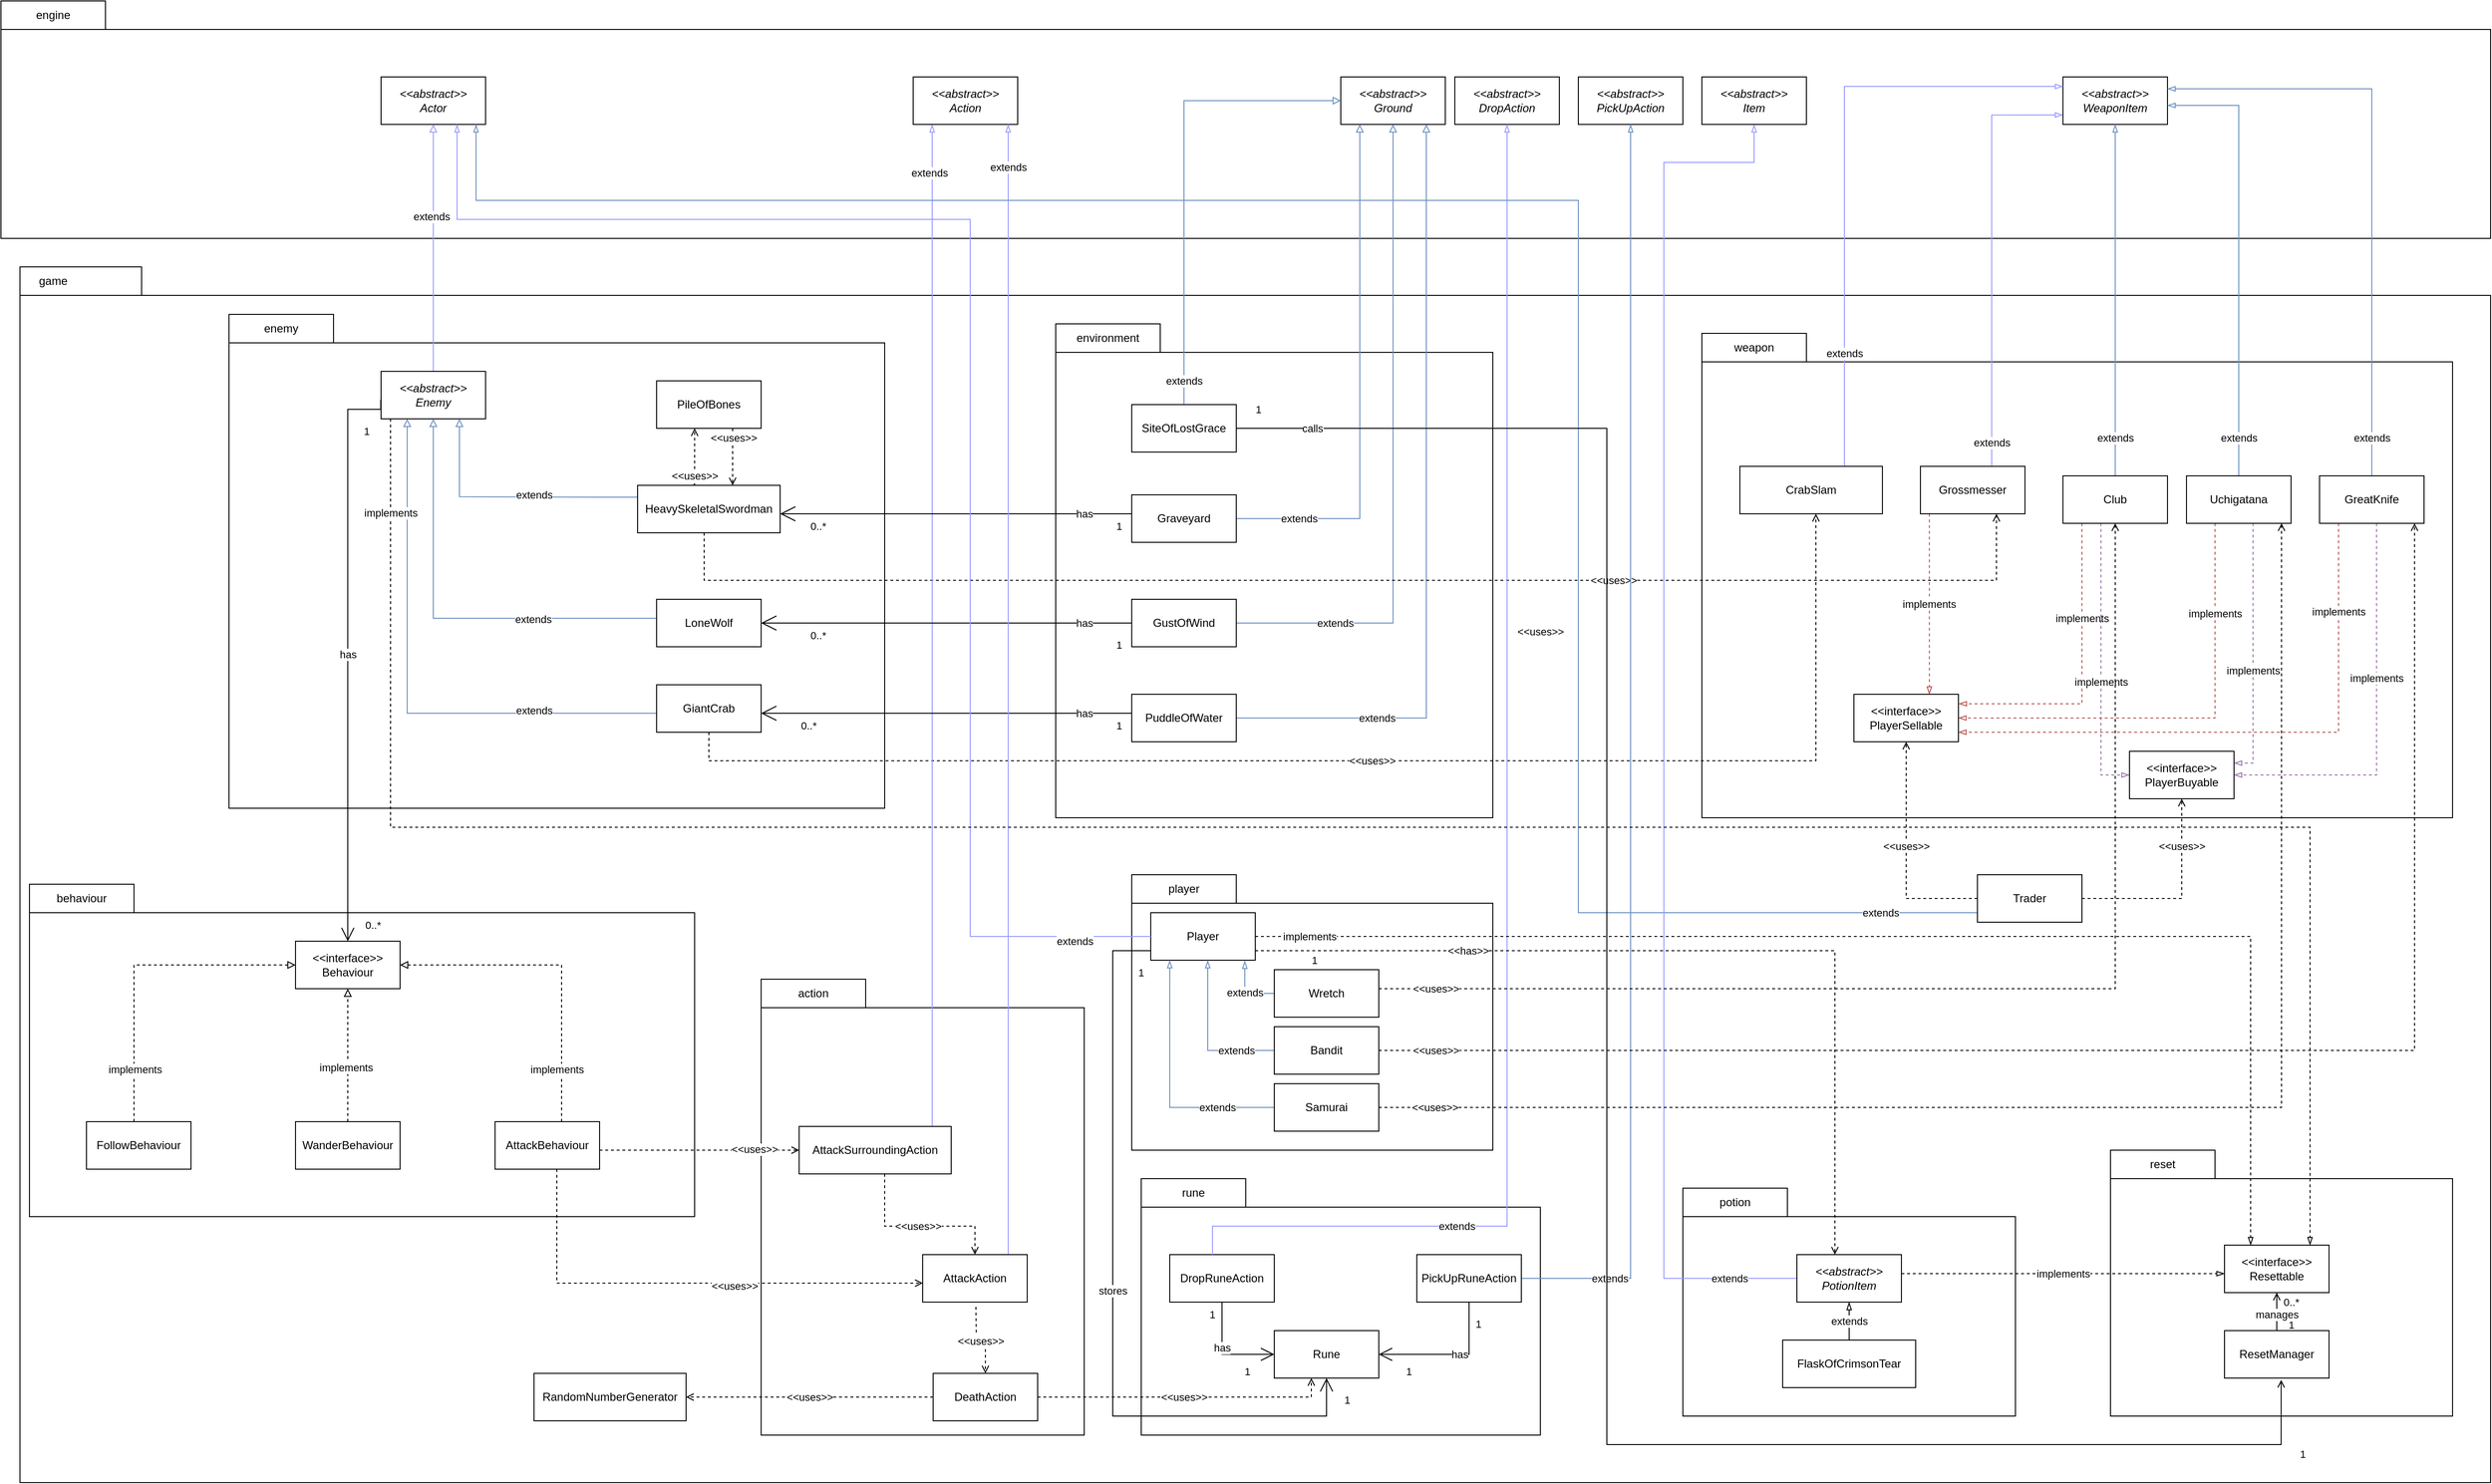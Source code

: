 <mxfile version="21.1.2" type="device">
  <diagram name="Req4 (F)" id="OylWXZwuCOb0oOiE459v">
    <mxGraphModel dx="3984" dy="836" grid="1" gridSize="10" guides="1" tooltips="1" connect="1" arrows="1" fold="1" page="1" pageScale="1" pageWidth="850" pageHeight="1100" math="0" shadow="0">
      <root>
        <mxCell id="ykoWP7H_8N8HBuy1noUv-0" />
        <mxCell id="ykoWP7H_8N8HBuy1noUv-1" value="Big Package" style="" parent="ykoWP7H_8N8HBuy1noUv-0" />
        <mxCell id="ykoWP7H_8N8HBuy1noUv-4" value="" style="shape=folder;fontStyle=1;spacingTop=10;tabWidth=110;tabHeight=30;tabPosition=left;html=1;whiteSpace=wrap;" parent="ykoWP7H_8N8HBuy1noUv-1" vertex="1">
          <mxGeometry x="-2320" y="100" width="2620" height="250" as="geometry" />
        </mxCell>
        <mxCell id="ykoWP7H_8N8HBuy1noUv-5" value="engine" style="text;html=1;strokeColor=none;fillColor=none;align=center;verticalAlign=middle;whiteSpace=wrap;rounded=0;" parent="ykoWP7H_8N8HBuy1noUv-1" vertex="1">
          <mxGeometry x="-2320" y="100" width="110" height="30" as="geometry" />
        </mxCell>
        <mxCell id="ykoWP7H_8N8HBuy1noUv-6" value="" style="shape=folder;fontStyle=1;spacingTop=10;tabWidth=110;tabHeight=30;tabPosition=left;html=1;whiteSpace=wrap;" parent="ykoWP7H_8N8HBuy1noUv-1" vertex="1">
          <mxGeometry x="-2300" y="380" width="2600" height="1280" as="geometry" />
        </mxCell>
        <mxCell id="ykoWP7H_8N8HBuy1noUv-7" value="game" style="text;html=1;strokeColor=none;fillColor=none;align=center;verticalAlign=middle;whiteSpace=wrap;rounded=0;" parent="ykoWP7H_8N8HBuy1noUv-1" vertex="1">
          <mxGeometry x="-2320" y="380" width="110" height="30" as="geometry" />
        </mxCell>
        <mxCell id="zGcxo609RlZI83Uq-2vH-0" value="" style="shape=folder;fontStyle=1;spacingTop=10;tabWidth=110;tabHeight=30;tabPosition=left;html=1;whiteSpace=wrap;" parent="ykoWP7H_8N8HBuy1noUv-1" vertex="1">
          <mxGeometry x="-1130" y="1020" width="380" height="290" as="geometry" />
        </mxCell>
        <object label="main" id="ykoWP7H_8N8HBuy1noUv-8">
          <mxCell style="" parent="ykoWP7H_8N8HBuy1noUv-0" />
        </object>
        <mxCell id="ykoWP7H_8N8HBuy1noUv-9" value="" style="shape=folder;fontStyle=1;spacingTop=10;tabWidth=110;tabHeight=30;tabPosition=left;html=1;whiteSpace=wrap;" parent="ykoWP7H_8N8HBuy1noUv-8" vertex="1">
          <mxGeometry x="-2080" y="430" width="690" height="520" as="geometry" />
        </mxCell>
        <mxCell id="ykoWP7H_8N8HBuy1noUv-10" value="" style="shape=folder;fontStyle=1;spacingTop=10;tabWidth=110;tabHeight=30;tabPosition=left;html=1;whiteSpace=wrap;" parent="ykoWP7H_8N8HBuy1noUv-8" vertex="1">
          <mxGeometry x="-1210" y="440" width="460" height="520" as="geometry" />
        </mxCell>
        <mxCell id="ykoWP7H_8N8HBuy1noUv-11" value="" style="shape=folder;fontStyle=1;spacingTop=10;tabWidth=110;tabHeight=30;tabPosition=left;html=1;whiteSpace=wrap;" parent="ykoWP7H_8N8HBuy1noUv-8" vertex="1">
          <mxGeometry x="-530" y="450" width="790" height="510" as="geometry" />
        </mxCell>
        <mxCell id="ykoWP7H_8N8HBuy1noUv-12" value="environment" style="text;html=1;strokeColor=none;fillColor=none;align=center;verticalAlign=middle;whiteSpace=wrap;rounded=0;" parent="ykoWP7H_8N8HBuy1noUv-8" vertex="1">
          <mxGeometry x="-1210" y="440" width="110" height="30" as="geometry" />
        </mxCell>
        <mxCell id="ykoWP7H_8N8HBuy1noUv-13" value="weapon" style="text;html=1;strokeColor=none;fillColor=none;align=center;verticalAlign=middle;whiteSpace=wrap;rounded=0;" parent="ykoWP7H_8N8HBuy1noUv-8" vertex="1">
          <mxGeometry x="-530" y="450" width="110" height="30" as="geometry" />
        </mxCell>
        <mxCell id="ykoWP7H_8N8HBuy1noUv-14" value="" style="shape=folder;fontStyle=1;spacingTop=10;tabWidth=110;tabHeight=30;tabPosition=left;html=1;whiteSpace=wrap;" parent="ykoWP7H_8N8HBuy1noUv-8" vertex="1">
          <mxGeometry x="-1520" y="1130" width="340" height="480" as="geometry" />
        </mxCell>
        <mxCell id="ykoWP7H_8N8HBuy1noUv-15" style="edgeStyle=orthogonalEdgeStyle;rounded=0;orthogonalLoop=1;jettySize=auto;html=1;endArrow=blockThin;endFill=0;strokeColor=#9999FF;entryX=0;entryY=0.801;entryDx=0;entryDy=0;entryPerimeter=0;" parent="ykoWP7H_8N8HBuy1noUv-8" source="ykoWP7H_8N8HBuy1noUv-18" target="ykoWP7H_8N8HBuy1noUv-53" edge="1">
          <mxGeometry relative="1" as="geometry">
            <Array as="points">
              <mxPoint x="-225" y="220" />
            </Array>
          </mxGeometry>
        </mxCell>
        <mxCell id="ykoWP7H_8N8HBuy1noUv-16" value="extends" style="edgeLabel;html=1;align=center;verticalAlign=middle;resizable=0;points=[];" parent="ykoWP7H_8N8HBuy1noUv-15" connectable="0" vertex="1">
          <mxGeometry x="-0.056" relative="1" as="geometry">
            <mxPoint y="185" as="offset" />
          </mxGeometry>
        </mxCell>
        <mxCell id="ykoWP7H_8N8HBuy1noUv-17" value="implements" style="edgeStyle=orthogonalEdgeStyle;rounded=0;orthogonalLoop=1;jettySize=auto;html=1;fillColor=#f8cecc;strokeColor=#b85450;dashed=1;endArrow=blockThin;endFill=0;entryX=0.722;entryY=0.005;entryDx=0;entryDy=0;entryPerimeter=0;" parent="ykoWP7H_8N8HBuy1noUv-8" source="ykoWP7H_8N8HBuy1noUv-18" target="ykoWP7H_8N8HBuy1noUv-135" edge="1">
          <mxGeometry relative="1" as="geometry">
            <mxPoint x="-290" y="820" as="targetPoint" />
            <Array as="points">
              <mxPoint x="-290" y="830" />
            </Array>
          </mxGeometry>
        </mxCell>
        <mxCell id="ykoWP7H_8N8HBuy1noUv-18" value="Grossmesser" style="html=1;whiteSpace=wrap;" parent="ykoWP7H_8N8HBuy1noUv-8" vertex="1">
          <mxGeometry x="-300" y="590" width="110" height="50" as="geometry" />
        </mxCell>
        <mxCell id="ykoWP7H_8N8HBuy1noUv-19" value="extends" style="edgeStyle=orthogonalEdgeStyle;rounded=0;orthogonalLoop=1;jettySize=auto;html=1;endArrow=block;endFill=0;fillColor=#dae8fc;strokeColor=#6c8ebf;" parent="ykoWP7H_8N8HBuy1noUv-8" source="ykoWP7H_8N8HBuy1noUv-20" target="ykoWP7H_8N8HBuy1noUv-51" edge="1">
          <mxGeometry x="-0.759" relative="1" as="geometry">
            <Array as="points">
              <mxPoint x="-890" y="645" />
            </Array>
            <mxPoint as="offset" />
          </mxGeometry>
        </mxCell>
        <mxCell id="ykoWP7H_8N8HBuy1noUv-20" value="Graveyard" style="html=1;whiteSpace=wrap;" parent="ykoWP7H_8N8HBuy1noUv-8" vertex="1">
          <mxGeometry x="-1130" y="620" width="110" height="50" as="geometry" />
        </mxCell>
        <mxCell id="ykoWP7H_8N8HBuy1noUv-21" value="extends" style="edgeStyle=orthogonalEdgeStyle;rounded=0;orthogonalLoop=1;jettySize=auto;html=1;entryX=0.5;entryY=1;entryDx=0;entryDy=0;endArrow=block;endFill=0;fillColor=#dae8fc;strokeColor=#6c8ebf;" parent="ykoWP7H_8N8HBuy1noUv-8" source="ykoWP7H_8N8HBuy1noUv-22" target="ykoWP7H_8N8HBuy1noUv-51" edge="1">
          <mxGeometry x="-0.699" relative="1" as="geometry">
            <mxPoint as="offset" />
          </mxGeometry>
        </mxCell>
        <mxCell id="ykoWP7H_8N8HBuy1noUv-22" value="GustOfWind" style="html=1;whiteSpace=wrap;" parent="ykoWP7H_8N8HBuy1noUv-8" vertex="1">
          <mxGeometry x="-1130" y="730" width="110" height="50" as="geometry" />
        </mxCell>
        <mxCell id="ykoWP7H_8N8HBuy1noUv-23" value="extends" style="edgeStyle=orthogonalEdgeStyle;rounded=0;orthogonalLoop=1;jettySize=auto;html=1;endArrow=block;endFill=0;fillColor=#dae8fc;strokeColor=#6c8ebf;" parent="ykoWP7H_8N8HBuy1noUv-8" source="ykoWP7H_8N8HBuy1noUv-24" edge="1">
          <mxGeometry x="-0.643" relative="1" as="geometry">
            <Array as="points">
              <mxPoint x="-820" y="855" />
              <mxPoint x="-820" y="230" />
            </Array>
            <mxPoint x="-820" y="230" as="targetPoint" />
            <mxPoint as="offset" />
          </mxGeometry>
        </mxCell>
        <mxCell id="ykoWP7H_8N8HBuy1noUv-24" value="PuddleOfWater" style="html=1;whiteSpace=wrap;" parent="ykoWP7H_8N8HBuy1noUv-8" vertex="1">
          <mxGeometry x="-1130" y="830" width="110" height="50" as="geometry" />
        </mxCell>
        <mxCell id="ykoWP7H_8N8HBuy1noUv-25" style="edgeStyle=orthogonalEdgeStyle;rounded=0;orthogonalLoop=1;jettySize=auto;html=1;endArrow=block;endFill=0;fillColor=#dae8fc;strokeColor=#6c8ebf;entryX=0.5;entryY=1;entryDx=0;entryDy=0;" parent="ykoWP7H_8N8HBuy1noUv-8" source="ykoWP7H_8N8HBuy1noUv-27" target="ykoWP7H_8N8HBuy1noUv-44" edge="1">
          <mxGeometry relative="1" as="geometry">
            <Array as="points">
              <mxPoint x="-1865" y="750" />
            </Array>
          </mxGeometry>
        </mxCell>
        <mxCell id="ykoWP7H_8N8HBuy1noUv-26" value="extends" style="edgeLabel;html=1;align=center;verticalAlign=middle;resizable=0;points=[];" parent="ykoWP7H_8N8HBuy1noUv-25" connectable="0" vertex="1">
          <mxGeometry x="-0.096" y="1" relative="1" as="geometry">
            <mxPoint x="71" as="offset" />
          </mxGeometry>
        </mxCell>
        <mxCell id="ykoWP7H_8N8HBuy1noUv-27" value="LoneWolf" style="html=1;whiteSpace=wrap;" parent="ykoWP7H_8N8HBuy1noUv-8" vertex="1">
          <mxGeometry x="-1630" y="730" width="110" height="50" as="geometry" />
        </mxCell>
        <mxCell id="ykoWP7H_8N8HBuy1noUv-28" style="edgeStyle=orthogonalEdgeStyle;rounded=0;orthogonalLoop=1;jettySize=auto;html=1;dashed=1;endArrow=open;endFill=0;" parent="ykoWP7H_8N8HBuy1noUv-8" source="ykoWP7H_8N8HBuy1noUv-34" target="ykoWP7H_8N8HBuy1noUv-18" edge="1">
          <mxGeometry relative="1" as="geometry">
            <Array as="points">
              <mxPoint x="-1580" y="710" />
              <mxPoint x="-220" y="710" />
            </Array>
            <mxPoint x="-1560" y="802.19" as="sourcePoint" />
            <mxPoint x="-90.75" y="759.999" as="targetPoint" />
          </mxGeometry>
        </mxCell>
        <mxCell id="ykoWP7H_8N8HBuy1noUv-29" value="&amp;lt;&amp;lt;uses&amp;gt;&amp;gt;" style="edgeLabel;html=1;align=center;verticalAlign=middle;resizable=0;points=[];" parent="ykoWP7H_8N8HBuy1noUv-28" connectable="0" vertex="1">
          <mxGeometry x="0.851" relative="1" as="geometry">
            <mxPoint x="-363" as="offset" />
          </mxGeometry>
        </mxCell>
        <mxCell id="ykoWP7H_8N8HBuy1noUv-30" style="edgeStyle=orthogonalEdgeStyle;rounded=0;orthogonalLoop=1;jettySize=auto;html=1;entryX=0.75;entryY=1;entryDx=0;entryDy=0;endArrow=block;endFill=0;fillColor=#dae8fc;strokeColor=#6c8ebf;exitX=0;exitY=0.25;exitDx=0;exitDy=0;" parent="ykoWP7H_8N8HBuy1noUv-8" source="ykoWP7H_8N8HBuy1noUv-34" target="ykoWP7H_8N8HBuy1noUv-44" edge="1">
          <mxGeometry relative="1" as="geometry">
            <Array as="points">
              <mxPoint x="-1690" y="622" />
              <mxPoint x="-1837" y="622" />
            </Array>
          </mxGeometry>
        </mxCell>
        <mxCell id="ykoWP7H_8N8HBuy1noUv-31" value="extends" style="edgeLabel;html=1;align=center;verticalAlign=middle;resizable=0;points=[];" parent="ykoWP7H_8N8HBuy1noUv-30" connectable="0" vertex="1">
          <mxGeometry x="0.258" y="-2" relative="1" as="geometry">
            <mxPoint x="60" as="offset" />
          </mxGeometry>
        </mxCell>
        <mxCell id="ykoWP7H_8N8HBuy1noUv-32" value="&amp;lt;&amp;lt;uses&amp;gt;&amp;gt;" style="edgeStyle=orthogonalEdgeStyle;rounded=0;orthogonalLoop=1;jettySize=auto;html=1;dashed=1;endArrow=open;endFill=0;exitX=0.391;exitY=-0.01;exitDx=0;exitDy=0;exitPerimeter=0;" parent="ykoWP7H_8N8HBuy1noUv-8" source="ykoWP7H_8N8HBuy1noUv-34" target="ykoWP7H_8N8HBuy1noUv-58" edge="1">
          <mxGeometry x="-0.644" relative="1" as="geometry">
            <Array as="points">
              <mxPoint x="-1590" y="610" />
            </Array>
            <mxPoint as="offset" />
          </mxGeometry>
        </mxCell>
        <mxCell id="ykoWP7H_8N8HBuy1noUv-33" value="&amp;lt;&amp;lt;has&amp;gt;&amp;gt;" style="edgeLabel;html=1;align=center;verticalAlign=middle;resizable=0;points=[];" parent="ykoWP7H_8N8HBuy1noUv-32" connectable="0" vertex="1">
          <mxGeometry x="-0.132" y="3" relative="1" as="geometry">
            <mxPoint y="-66" as="offset" />
          </mxGeometry>
        </mxCell>
        <mxCell id="ykoWP7H_8N8HBuy1noUv-34" value="HeavySkeletalSwordman" style="html=1;whiteSpace=wrap;" parent="ykoWP7H_8N8HBuy1noUv-8" vertex="1">
          <mxGeometry x="-1650" y="610" width="150" height="50" as="geometry" />
        </mxCell>
        <mxCell id="ykoWP7H_8N8HBuy1noUv-35" style="edgeStyle=orthogonalEdgeStyle;rounded=0;orthogonalLoop=1;jettySize=auto;html=1;entryX=0.25;entryY=1;entryDx=0;entryDy=0;endArrow=block;endFill=0;fillColor=#dae8fc;strokeColor=#6c8ebf;" parent="ykoWP7H_8N8HBuy1noUv-8" source="ykoWP7H_8N8HBuy1noUv-39" target="ykoWP7H_8N8HBuy1noUv-44" edge="1">
          <mxGeometry relative="1" as="geometry">
            <Array as="points">
              <mxPoint x="-1893" y="850" />
            </Array>
          </mxGeometry>
        </mxCell>
        <mxCell id="ykoWP7H_8N8HBuy1noUv-36" value="extends" style="edgeLabel;html=1;align=center;verticalAlign=middle;resizable=0;points=[];" parent="ykoWP7H_8N8HBuy1noUv-35" connectable="0" vertex="1">
          <mxGeometry x="-0.332" y="-3" relative="1" as="geometry">
            <mxPoint x="62" as="offset" />
          </mxGeometry>
        </mxCell>
        <mxCell id="ykoWP7H_8N8HBuy1noUv-37" value="&amp;lt;&amp;lt;uses&amp;gt;&amp;gt;" style="edgeStyle=orthogonalEdgeStyle;rounded=0;orthogonalLoop=1;jettySize=auto;html=1;dashed=1;endArrow=open;endFill=0;" parent="ykoWP7H_8N8HBuy1noUv-8" source="ykoWP7H_8N8HBuy1noUv-39" target="ykoWP7H_8N8HBuy1noUv-61" edge="1">
          <mxGeometry relative="1" as="geometry">
            <Array as="points">
              <mxPoint x="-1575" y="900" />
              <mxPoint x="-410" y="900" />
            </Array>
          </mxGeometry>
        </mxCell>
        <mxCell id="ykoWP7H_8N8HBuy1noUv-38" value="&amp;lt;&amp;lt;uses&amp;gt;&amp;gt;" style="edgeLabel;html=1;align=center;verticalAlign=middle;resizable=0;points=[];" parent="ykoWP7H_8N8HBuy1noUv-37" connectable="0" vertex="1">
          <mxGeometry x="0.836" y="4" relative="1" as="geometry">
            <mxPoint x="-286" y="4" as="offset" />
          </mxGeometry>
        </mxCell>
        <mxCell id="ykoWP7H_8N8HBuy1noUv-39" value="GiantCrab" style="html=1;whiteSpace=wrap;" parent="ykoWP7H_8N8HBuy1noUv-8" vertex="1">
          <mxGeometry x="-1630" y="820" width="110" height="50" as="geometry" />
        </mxCell>
        <mxCell id="ykoWP7H_8N8HBuy1noUv-40" style="edgeStyle=orthogonalEdgeStyle;rounded=0;orthogonalLoop=1;jettySize=auto;html=1;entryX=0.5;entryY=1;entryDx=0;entryDy=0;endArrow=block;endFill=0;strokeColor=#9999FF;" parent="ykoWP7H_8N8HBuy1noUv-8" source="ykoWP7H_8N8HBuy1noUv-44" target="ykoWP7H_8N8HBuy1noUv-52" edge="1">
          <mxGeometry relative="1" as="geometry" />
        </mxCell>
        <mxCell id="ykoWP7H_8N8HBuy1noUv-41" value="extends" style="edgeLabel;html=1;align=center;verticalAlign=middle;resizable=0;points=[];" parent="ykoWP7H_8N8HBuy1noUv-40" connectable="0" vertex="1">
          <mxGeometry x="0.258" y="2" relative="1" as="geometry">
            <mxPoint as="offset" />
          </mxGeometry>
        </mxCell>
        <mxCell id="ykoWP7H_8N8HBuy1noUv-44" value="&lt;i&gt;&amp;lt;&amp;lt;abstract&amp;gt;&amp;gt;&lt;br&gt;Enemy&lt;/i&gt;" style="html=1;whiteSpace=wrap;" parent="ykoWP7H_8N8HBuy1noUv-8" vertex="1">
          <mxGeometry x="-1920" y="490" width="110" height="50" as="geometry" />
        </mxCell>
        <mxCell id="ykoWP7H_8N8HBuy1noUv-45" style="edgeStyle=orthogonalEdgeStyle;rounded=0;orthogonalLoop=1;jettySize=auto;html=1;strokeColor=none;dashed=1;" parent="ykoWP7H_8N8HBuy1noUv-8" source="ykoWP7H_8N8HBuy1noUv-78" target="ykoWP7H_8N8HBuy1noUv-72" edge="1">
          <mxGeometry relative="1" as="geometry" />
        </mxCell>
        <mxCell id="ykoWP7H_8N8HBuy1noUv-46" style="edgeStyle=orthogonalEdgeStyle;rounded=0;orthogonalLoop=1;jettySize=auto;html=1;strokeColor=#9999FF;endArrow=blockThin;endFill=0;" parent="ykoWP7H_8N8HBuy1noUv-8" source="ykoWP7H_8N8HBuy1noUv-49" target="ykoWP7H_8N8HBuy1noUv-50" edge="1">
          <mxGeometry relative="1" as="geometry">
            <Array as="points">
              <mxPoint x="-1340" y="850" />
              <mxPoint x="-1340" y="850" />
            </Array>
          </mxGeometry>
        </mxCell>
        <mxCell id="ykoWP7H_8N8HBuy1noUv-47" value="extends" style="edgeLabel;html=1;align=center;verticalAlign=middle;resizable=0;points=[];" parent="ykoWP7H_8N8HBuy1noUv-46" connectable="0" vertex="1">
          <mxGeometry x="0.903" y="3" relative="1" as="geometry">
            <mxPoint as="offset" />
          </mxGeometry>
        </mxCell>
        <mxCell id="ykoWP7H_8N8HBuy1noUv-48" value="&amp;lt;&amp;lt;uses&amp;gt;&amp;gt;" style="edgeStyle=orthogonalEdgeStyle;rounded=0;orthogonalLoop=1;jettySize=auto;html=1;entryX=0.5;entryY=0;entryDx=0;entryDy=0;dashed=1;endArrow=open;endFill=0;" parent="ykoWP7H_8N8HBuy1noUv-8" source="ykoWP7H_8N8HBuy1noUv-49" target="ykoWP7H_8N8HBuy1noUv-89" edge="1">
          <mxGeometry relative="1" as="geometry">
            <Array as="points">
              <mxPoint x="-1390" y="1390" />
              <mxPoint x="-1295" y="1390" />
            </Array>
          </mxGeometry>
        </mxCell>
        <mxCell id="ykoWP7H_8N8HBuy1noUv-49" value="AttackSurroundingAction" style="html=1;whiteSpace=wrap;" parent="ykoWP7H_8N8HBuy1noUv-8" vertex="1">
          <mxGeometry x="-1480" y="1285" width="160" height="50" as="geometry" />
        </mxCell>
        <mxCell id="ykoWP7H_8N8HBuy1noUv-50" value="&lt;i&gt;&amp;lt;&amp;lt;abstract&amp;gt;&amp;gt;&lt;br&gt;Action&lt;/i&gt;" style="html=1;whiteSpace=wrap;" parent="ykoWP7H_8N8HBuy1noUv-8" vertex="1">
          <mxGeometry x="-1360" y="180" width="110" height="50" as="geometry" />
        </mxCell>
        <mxCell id="ykoWP7H_8N8HBuy1noUv-51" value="&lt;i&gt;&amp;lt;&amp;lt;abstract&amp;gt;&amp;gt;&lt;br&gt;Ground&lt;/i&gt;" style="html=1;whiteSpace=wrap;" parent="ykoWP7H_8N8HBuy1noUv-8" vertex="1">
          <mxGeometry x="-910" y="180" width="110" height="50" as="geometry" />
        </mxCell>
        <mxCell id="ykoWP7H_8N8HBuy1noUv-52" value="&lt;i&gt;&amp;lt;&amp;lt;abstract&amp;gt;&amp;gt;&lt;br&gt;Actor&lt;/i&gt;" style="html=1;whiteSpace=wrap;" parent="ykoWP7H_8N8HBuy1noUv-8" vertex="1">
          <mxGeometry x="-1920" y="180" width="110" height="50" as="geometry" />
        </mxCell>
        <mxCell id="ykoWP7H_8N8HBuy1noUv-53" value="&lt;i&gt;&amp;lt;&amp;lt;abstract&amp;gt;&amp;gt;&lt;br&gt;WeaponItem&lt;/i&gt;" style="html=1;whiteSpace=wrap;" parent="ykoWP7H_8N8HBuy1noUv-8" vertex="1">
          <mxGeometry x="-150" y="180" width="110" height="50" as="geometry" />
        </mxCell>
        <mxCell id="ykoWP7H_8N8HBuy1noUv-54" value="action" style="text;html=1;strokeColor=none;fillColor=none;align=center;verticalAlign=middle;whiteSpace=wrap;rounded=0;" parent="ykoWP7H_8N8HBuy1noUv-8" vertex="1">
          <mxGeometry x="-1520" y="1130" width="110" height="30" as="geometry" />
        </mxCell>
        <mxCell id="ykoWP7H_8N8HBuy1noUv-55" value="enemy" style="text;html=1;strokeColor=none;fillColor=none;align=center;verticalAlign=middle;whiteSpace=wrap;rounded=0;" parent="ykoWP7H_8N8HBuy1noUv-8" vertex="1">
          <mxGeometry x="-2080" y="430" width="110" height="30" as="geometry" />
        </mxCell>
        <mxCell id="ykoWP7H_8N8HBuy1noUv-56" style="edgeStyle=orthogonalEdgeStyle;rounded=0;orthogonalLoop=1;jettySize=auto;html=1;dashed=1;endArrow=open;endFill=0;" parent="ykoWP7H_8N8HBuy1noUv-8" source="ykoWP7H_8N8HBuy1noUv-58" edge="1">
          <mxGeometry relative="1" as="geometry">
            <Array as="points">
              <mxPoint x="-1550" y="610" />
              <mxPoint x="-1550" y="610" />
            </Array>
            <mxPoint x="-1550" y="610" as="targetPoint" />
          </mxGeometry>
        </mxCell>
        <mxCell id="ykoWP7H_8N8HBuy1noUv-57" value="&amp;lt;&amp;lt;uses&amp;gt;&amp;gt;" style="edgeLabel;html=1;align=center;verticalAlign=middle;resizable=0;points=[];" parent="ykoWP7H_8N8HBuy1noUv-56" connectable="0" vertex="1">
          <mxGeometry x="-0.278" y="1" relative="1" as="geometry">
            <mxPoint y="-12" as="offset" />
          </mxGeometry>
        </mxCell>
        <mxCell id="ykoWP7H_8N8HBuy1noUv-58" value="PileOfBones" style="html=1;whiteSpace=wrap;" parent="ykoWP7H_8N8HBuy1noUv-8" vertex="1">
          <mxGeometry x="-1630" y="500" width="110" height="50" as="geometry" />
        </mxCell>
        <mxCell id="ykoWP7H_8N8HBuy1noUv-59" style="edgeStyle=orthogonalEdgeStyle;rounded=0;orthogonalLoop=1;jettySize=auto;html=1;strokeColor=#9999FF;endArrow=blockThin;endFill=0;" parent="ykoWP7H_8N8HBuy1noUv-8" source="ykoWP7H_8N8HBuy1noUv-61" target="ykoWP7H_8N8HBuy1noUv-53" edge="1">
          <mxGeometry relative="1" as="geometry">
            <Array as="points">
              <mxPoint x="-380" y="190" />
            </Array>
            <mxPoint x="-533" y="220" as="targetPoint" />
          </mxGeometry>
        </mxCell>
        <mxCell id="ykoWP7H_8N8HBuy1noUv-60" value="extends" style="edgeLabel;html=1;align=center;verticalAlign=middle;resizable=0;points=[];" parent="ykoWP7H_8N8HBuy1noUv-59" connectable="0" vertex="1">
          <mxGeometry x="0.135" y="2" relative="1" as="geometry">
            <mxPoint x="2" y="238" as="offset" />
          </mxGeometry>
        </mxCell>
        <mxCell id="ykoWP7H_8N8HBuy1noUv-61" value="CrabSlam" style="html=1;whiteSpace=wrap;" parent="ykoWP7H_8N8HBuy1noUv-8" vertex="1">
          <mxGeometry x="-490" y="590" width="150" height="50" as="geometry" />
        </mxCell>
        <mxCell id="ykoWP7H_8N8HBuy1noUv-62" value="has" style="endArrow=none;html=1;endSize=12;startArrow=open;startSize=14;startFill=0;edgeStyle=orthogonalEdgeStyle;rounded=0;endFill=0;" parent="ykoWP7H_8N8HBuy1noUv-8" source="ykoWP7H_8N8HBuy1noUv-27" target="ykoWP7H_8N8HBuy1noUv-22" edge="1">
          <mxGeometry x="0.744" relative="1" as="geometry">
            <mxPoint x="-1220" y="800" as="sourcePoint" />
            <mxPoint x="-1060" y="800" as="targetPoint" />
            <Array as="points">
              <mxPoint x="-1300" y="755" />
              <mxPoint x="-1300" y="755" />
            </Array>
            <mxPoint as="offset" />
          </mxGeometry>
        </mxCell>
        <mxCell id="ykoWP7H_8N8HBuy1noUv-63" value="0..*" style="edgeLabel;resizable=0;html=1;align=left;verticalAlign=top;" parent="ykoWP7H_8N8HBuy1noUv-62" connectable="0" vertex="1">
          <mxGeometry x="-1" relative="1" as="geometry">
            <mxPoint x="50" as="offset" />
          </mxGeometry>
        </mxCell>
        <mxCell id="ykoWP7H_8N8HBuy1noUv-64" value="1" style="edgeLabel;resizable=0;html=1;align=right;verticalAlign=top;" parent="ykoWP7H_8N8HBuy1noUv-62" connectable="0" vertex="1">
          <mxGeometry x="1" relative="1" as="geometry">
            <mxPoint x="-10" y="10" as="offset" />
          </mxGeometry>
        </mxCell>
        <mxCell id="ykoWP7H_8N8HBuy1noUv-65" value="has" style="endArrow=none;html=1;endSize=12;startArrow=open;startSize=14;startFill=0;edgeStyle=orthogonalEdgeStyle;rounded=0;endFill=0;" parent="ykoWP7H_8N8HBuy1noUv-8" source="ykoWP7H_8N8HBuy1noUv-34" target="ykoWP7H_8N8HBuy1noUv-20" edge="1">
          <mxGeometry x="0.73" relative="1" as="geometry">
            <mxPoint x="-1450" y="750" as="sourcePoint" />
            <mxPoint x="-1160" y="725" as="targetPoint" />
            <Array as="points">
              <mxPoint x="-1320" y="640" />
              <mxPoint x="-1320" y="640" />
            </Array>
            <mxPoint as="offset" />
          </mxGeometry>
        </mxCell>
        <mxCell id="ykoWP7H_8N8HBuy1noUv-66" value="0..*" style="edgeLabel;resizable=0;html=1;align=left;verticalAlign=top;" parent="ykoWP7H_8N8HBuy1noUv-65" connectable="0" vertex="1">
          <mxGeometry x="-1" relative="1" as="geometry">
            <mxPoint x="30" as="offset" />
          </mxGeometry>
        </mxCell>
        <mxCell id="ykoWP7H_8N8HBuy1noUv-67" value="1" style="edgeLabel;resizable=0;html=1;align=right;verticalAlign=top;" parent="ykoWP7H_8N8HBuy1noUv-65" connectable="0" vertex="1">
          <mxGeometry x="1" relative="1" as="geometry">
            <mxPoint x="-10" as="offset" />
          </mxGeometry>
        </mxCell>
        <mxCell id="ykoWP7H_8N8HBuy1noUv-68" value="has" style="endArrow=none;html=1;endSize=12;startArrow=open;startSize=14;startFill=0;edgeStyle=orthogonalEdgeStyle;rounded=0;endFill=0;" parent="ykoWP7H_8N8HBuy1noUv-8" source="ykoWP7H_8N8HBuy1noUv-39" target="ykoWP7H_8N8HBuy1noUv-24" edge="1">
          <mxGeometry x="0.744" relative="1" as="geometry">
            <mxPoint x="-1500" y="1035" as="sourcePoint" />
            <mxPoint x="-1130" y="1020" as="targetPoint" />
            <Array as="points">
              <mxPoint x="-1220" y="850" />
              <mxPoint x="-1220" y="850" />
            </Array>
            <mxPoint as="offset" />
          </mxGeometry>
        </mxCell>
        <mxCell id="ykoWP7H_8N8HBuy1noUv-69" value="0..*" style="edgeLabel;resizable=0;html=1;align=left;verticalAlign=top;" parent="ykoWP7H_8N8HBuy1noUv-68" connectable="0" vertex="1">
          <mxGeometry x="-1" relative="1" as="geometry">
            <mxPoint x="40" as="offset" />
          </mxGeometry>
        </mxCell>
        <mxCell id="ykoWP7H_8N8HBuy1noUv-70" value="1" style="edgeLabel;resizable=0;html=1;align=right;verticalAlign=top;" parent="ykoWP7H_8N8HBuy1noUv-68" connectable="0" vertex="1">
          <mxGeometry x="1" relative="1" as="geometry">
            <mxPoint x="-10" as="offset" />
          </mxGeometry>
        </mxCell>
        <mxCell id="ykoWP7H_8N8HBuy1noUv-71" value="" style="shape=folder;fontStyle=1;spacingTop=10;tabWidth=110;tabHeight=30;tabPosition=left;html=1;whiteSpace=wrap;" parent="ykoWP7H_8N8HBuy1noUv-8" vertex="1">
          <mxGeometry x="-2290" y="1030" width="700" height="350" as="geometry" />
        </mxCell>
        <mxCell id="ykoWP7H_8N8HBuy1noUv-72" value="&amp;lt;&amp;lt;interface&amp;gt;&amp;gt;&lt;br&gt;Behaviour" style="html=1;whiteSpace=wrap;" parent="ykoWP7H_8N8HBuy1noUv-8" vertex="1">
          <mxGeometry x="-2010" y="1090" width="110" height="50" as="geometry" />
        </mxCell>
        <mxCell id="ykoWP7H_8N8HBuy1noUv-73" style="edgeStyle=orthogonalEdgeStyle;rounded=0;orthogonalLoop=1;jettySize=auto;html=1;dashed=1;endArrow=block;endFill=0;" parent="ykoWP7H_8N8HBuy1noUv-8" source="ykoWP7H_8N8HBuy1noUv-75" target="ykoWP7H_8N8HBuy1noUv-72" edge="1">
          <mxGeometry relative="1" as="geometry" />
        </mxCell>
        <mxCell id="ykoWP7H_8N8HBuy1noUv-74" value="implements" style="edgeLabel;html=1;align=center;verticalAlign=middle;resizable=0;points=[];" parent="ykoWP7H_8N8HBuy1noUv-73" connectable="0" vertex="1">
          <mxGeometry x="-0.186" y="2" relative="1" as="geometry">
            <mxPoint as="offset" />
          </mxGeometry>
        </mxCell>
        <mxCell id="ykoWP7H_8N8HBuy1noUv-75" value="WanderBehaviour" style="html=1;whiteSpace=wrap;" parent="ykoWP7H_8N8HBuy1noUv-8" vertex="1">
          <mxGeometry x="-2010" y="1280" width="110" height="50" as="geometry" />
        </mxCell>
        <mxCell id="ykoWP7H_8N8HBuy1noUv-76" style="edgeStyle=orthogonalEdgeStyle;rounded=0;orthogonalLoop=1;jettySize=auto;html=1;entryX=0;entryY=0.5;entryDx=0;entryDy=0;dashed=1;endArrow=block;endFill=0;" parent="ykoWP7H_8N8HBuy1noUv-8" source="ykoWP7H_8N8HBuy1noUv-78" target="ykoWP7H_8N8HBuy1noUv-72" edge="1">
          <mxGeometry relative="1" as="geometry">
            <Array as="points">
              <mxPoint x="-2180" y="1115" />
            </Array>
          </mxGeometry>
        </mxCell>
        <mxCell id="ykoWP7H_8N8HBuy1noUv-77" value="implements" style="edgeLabel;html=1;align=center;verticalAlign=middle;resizable=0;points=[];" parent="ykoWP7H_8N8HBuy1noUv-76" connectable="0" vertex="1">
          <mxGeometry x="-0.654" y="-1" relative="1" as="geometry">
            <mxPoint y="3" as="offset" />
          </mxGeometry>
        </mxCell>
        <mxCell id="ykoWP7H_8N8HBuy1noUv-78" value="FollowBehaviour" style="html=1;whiteSpace=wrap;" parent="ykoWP7H_8N8HBuy1noUv-8" vertex="1">
          <mxGeometry x="-2230" y="1280" width="110" height="50" as="geometry" />
        </mxCell>
        <mxCell id="ykoWP7H_8N8HBuy1noUv-79" style="edgeStyle=orthogonalEdgeStyle;rounded=0;orthogonalLoop=1;jettySize=auto;html=1;entryX=1;entryY=0.5;entryDx=0;entryDy=0;dashed=1;endArrow=block;endFill=0;" parent="ykoWP7H_8N8HBuy1noUv-8" source="ykoWP7H_8N8HBuy1noUv-85" target="ykoWP7H_8N8HBuy1noUv-72" edge="1">
          <mxGeometry relative="1" as="geometry">
            <Array as="points">
              <mxPoint x="-1730" y="1115" />
            </Array>
          </mxGeometry>
        </mxCell>
        <mxCell id="ykoWP7H_8N8HBuy1noUv-80" value="implements" style="edgeLabel;html=1;align=center;verticalAlign=middle;resizable=0;points=[];" parent="ykoWP7H_8N8HBuy1noUv-79" connectable="0" vertex="1">
          <mxGeometry x="-0.713" y="2" relative="1" as="geometry">
            <mxPoint x="-3" y="-7" as="offset" />
          </mxGeometry>
        </mxCell>
        <mxCell id="ykoWP7H_8N8HBuy1noUv-81" style="edgeStyle=orthogonalEdgeStyle;rounded=0;orthogonalLoop=1;jettySize=auto;html=1;dashed=1;endArrow=open;endFill=0;" parent="ykoWP7H_8N8HBuy1noUv-8" source="ykoWP7H_8N8HBuy1noUv-85" target="ykoWP7H_8N8HBuy1noUv-89" edge="1">
          <mxGeometry relative="1" as="geometry">
            <Array as="points">
              <mxPoint x="-1735" y="1450" />
            </Array>
          </mxGeometry>
        </mxCell>
        <mxCell id="ykoWP7H_8N8HBuy1noUv-82" value="&amp;lt;&amp;lt;uses&amp;gt;&amp;gt;" style="edgeLabel;html=1;align=center;verticalAlign=middle;resizable=0;points=[];" parent="ykoWP7H_8N8HBuy1noUv-81" connectable="0" vertex="1">
          <mxGeometry x="0.213" y="-3" relative="1" as="geometry">
            <mxPoint as="offset" />
          </mxGeometry>
        </mxCell>
        <mxCell id="ykoWP7H_8N8HBuy1noUv-83" style="edgeStyle=orthogonalEdgeStyle;rounded=0;orthogonalLoop=1;jettySize=auto;html=1;dashed=1;endArrow=open;endFill=0;entryX=0;entryY=0.5;entryDx=0;entryDy=0;" parent="ykoWP7H_8N8HBuy1noUv-8" source="ykoWP7H_8N8HBuy1noUv-85" target="ykoWP7H_8N8HBuy1noUv-49" edge="1">
          <mxGeometry relative="1" as="geometry">
            <mxPoint x="-1470" y="1210" as="targetPoint" />
            <Array as="points">
              <mxPoint x="-1480" y="1310" />
            </Array>
          </mxGeometry>
        </mxCell>
        <mxCell id="ykoWP7H_8N8HBuy1noUv-84" value="&amp;lt;&amp;lt;uses&amp;gt;&amp;gt;" style="edgeLabel;html=1;align=center;verticalAlign=middle;resizable=0;points=[];" parent="ykoWP7H_8N8HBuy1noUv-83" connectable="0" vertex="1">
          <mxGeometry x="0.549" y="1" relative="1" as="geometry">
            <mxPoint as="offset" />
          </mxGeometry>
        </mxCell>
        <mxCell id="ykoWP7H_8N8HBuy1noUv-85" value="AttackBehaviour" style="html=1;whiteSpace=wrap;" parent="ykoWP7H_8N8HBuy1noUv-8" vertex="1">
          <mxGeometry x="-1800" y="1280" width="110" height="50" as="geometry" />
        </mxCell>
        <mxCell id="ykoWP7H_8N8HBuy1noUv-86" value="behaviour" style="text;html=1;strokeColor=none;fillColor=none;align=center;verticalAlign=middle;whiteSpace=wrap;rounded=0;" parent="ykoWP7H_8N8HBuy1noUv-8" vertex="1">
          <mxGeometry x="-2290" y="1030" width="110" height="30" as="geometry" />
        </mxCell>
        <mxCell id="ykoWP7H_8N8HBuy1noUv-87" style="edgeStyle=orthogonalEdgeStyle;rounded=0;orthogonalLoop=1;jettySize=auto;html=1;endArrow=blockThin;endFill=0;strokeColor=#9999FF;" parent="ykoWP7H_8N8HBuy1noUv-8" source="ykoWP7H_8N8HBuy1noUv-89" target="ykoWP7H_8N8HBuy1noUv-50" edge="1">
          <mxGeometry relative="1" as="geometry">
            <mxPoint x="-2180" y="300" as="targetPoint" />
            <Array as="points">
              <mxPoint x="-1260" y="760" />
              <mxPoint x="-1260" y="760" />
            </Array>
          </mxGeometry>
        </mxCell>
        <mxCell id="ykoWP7H_8N8HBuy1noUv-88" value="extends" style="edgeLabel;html=1;align=center;verticalAlign=middle;resizable=0;points=[];" parent="ykoWP7H_8N8HBuy1noUv-87" connectable="0" vertex="1">
          <mxGeometry x="0.924" relative="1" as="geometry">
            <mxPoint as="offset" />
          </mxGeometry>
        </mxCell>
        <mxCell id="ykoWP7H_8N8HBuy1noUv-89" value="AttackAction" style="html=1;whiteSpace=wrap;" parent="ykoWP7H_8N8HBuy1noUv-8" vertex="1">
          <mxGeometry x="-1350" y="1420" width="110" height="50" as="geometry" />
        </mxCell>
        <mxCell id="ykoWP7H_8N8HBuy1noUv-90" value="has" style="endArrow=open;html=1;endSize=12;startArrow=none;startSize=14;startFill=0;edgeStyle=orthogonalEdgeStyle;rounded=0;exitX=-0.003;exitY=0.6;exitDx=0;exitDy=0;exitPerimeter=0;" parent="ykoWP7H_8N8HBuy1noUv-8" source="ykoWP7H_8N8HBuy1noUv-44" target="ykoWP7H_8N8HBuy1noUv-72" edge="1">
          <mxGeometry relative="1" as="geometry">
            <mxPoint x="-1915" y="515" as="sourcePoint" />
            <mxPoint x="-2050" y="1290" as="targetPoint" />
            <Array as="points">
              <mxPoint x="-1920" y="530" />
              <mxPoint x="-1955" y="530" />
            </Array>
          </mxGeometry>
        </mxCell>
        <mxCell id="ykoWP7H_8N8HBuy1noUv-91" value="1" style="edgeLabel;resizable=0;html=1;align=left;verticalAlign=top;" parent="ykoWP7H_8N8HBuy1noUv-90" connectable="0" vertex="1">
          <mxGeometry x="-1" relative="1" as="geometry">
            <mxPoint x="-20" y="20" as="offset" />
          </mxGeometry>
        </mxCell>
        <mxCell id="ykoWP7H_8N8HBuy1noUv-92" value="0..*" style="edgeLabel;resizable=0;html=1;align=right;verticalAlign=top;" parent="ykoWP7H_8N8HBuy1noUv-90" connectable="0" vertex="1">
          <mxGeometry x="1" relative="1" as="geometry">
            <mxPoint x="35" y="-30" as="offset" />
          </mxGeometry>
        </mxCell>
        <mxCell id="ykoWP7H_8N8HBuy1noUv-93" style="edgeStyle=orthogonalEdgeStyle;rounded=0;orthogonalLoop=1;jettySize=auto;html=1;exitX=0.5;exitY=1;exitDx=0;exitDy=0;" parent="ykoWP7H_8N8HBuy1noUv-8" source="ykoWP7H_8N8HBuy1noUv-50" target="ykoWP7H_8N8HBuy1noUv-50" edge="1">
          <mxGeometry relative="1" as="geometry" />
        </mxCell>
        <mxCell id="ykoWP7H_8N8HBuy1noUv-94" value="&lt;i&gt;&amp;lt;&amp;lt;abstract&amp;gt;&amp;gt;&lt;br&gt;PickUpAction&lt;/i&gt;" style="html=1;whiteSpace=wrap;" parent="ykoWP7H_8N8HBuy1noUv-8" vertex="1">
          <mxGeometry x="-660" y="180" width="110" height="50" as="geometry" />
        </mxCell>
        <mxCell id="ykoWP7H_8N8HBuy1noUv-95" value="&lt;i&gt;&amp;lt;&amp;lt;abstract&amp;gt;&amp;gt;&lt;br&gt;DropAction&lt;/i&gt;" style="html=1;whiteSpace=wrap;" parent="ykoWP7H_8N8HBuy1noUv-8" vertex="1">
          <mxGeometry x="-790" y="180" width="110" height="50" as="geometry" />
        </mxCell>
        <mxCell id="ykoWP7H_8N8HBuy1noUv-96" value="" style="shape=folder;fontStyle=1;spacingTop=10;tabWidth=110;tabHeight=30;tabPosition=left;html=1;whiteSpace=wrap;" parent="ykoWP7H_8N8HBuy1noUv-8" vertex="1">
          <mxGeometry x="-1120" y="1340" width="420" height="270" as="geometry" />
        </mxCell>
        <mxCell id="ykoWP7H_8N8HBuy1noUv-97" value="rune" style="text;html=1;strokeColor=none;fillColor=none;align=center;verticalAlign=middle;whiteSpace=wrap;rounded=0;" parent="ykoWP7H_8N8HBuy1noUv-8" vertex="1">
          <mxGeometry x="-1120" y="1340" width="110" height="30" as="geometry" />
        </mxCell>
        <mxCell id="ykoWP7H_8N8HBuy1noUv-98" value="Player" style="html=1;whiteSpace=wrap;" parent="ykoWP7H_8N8HBuy1noUv-8" vertex="1">
          <mxGeometry x="-1110" y="1060" width="110" height="50" as="geometry" />
        </mxCell>
        <mxCell id="ykoWP7H_8N8HBuy1noUv-99" value="Rune" style="html=1;whiteSpace=wrap;" parent="ykoWP7H_8N8HBuy1noUv-8" vertex="1">
          <mxGeometry x="-980" y="1500" width="110" height="50" as="geometry" />
        </mxCell>
        <mxCell id="ykoWP7H_8N8HBuy1noUv-100" value="DropRuneAction" style="html=1;whiteSpace=wrap;" parent="ykoWP7H_8N8HBuy1noUv-8" vertex="1">
          <mxGeometry x="-1090" y="1420" width="110" height="50" as="geometry" />
        </mxCell>
        <mxCell id="ykoWP7H_8N8HBuy1noUv-101" value="extends" style="edgeStyle=orthogonalEdgeStyle;rounded=0;orthogonalLoop=1;jettySize=auto;html=1;fillColor=#dae8fc;strokeColor=#6c8ebf;endArrow=blockThin;endFill=0;" parent="ykoWP7H_8N8HBuy1noUv-8" source="ykoWP7H_8N8HBuy1noUv-102" target="ykoWP7H_8N8HBuy1noUv-94" edge="1">
          <mxGeometry x="-0.861" relative="1" as="geometry">
            <mxPoint as="offset" />
          </mxGeometry>
        </mxCell>
        <mxCell id="ykoWP7H_8N8HBuy1noUv-102" value="PickUpRuneAction" style="html=1;whiteSpace=wrap;" parent="ykoWP7H_8N8HBuy1noUv-8" vertex="1">
          <mxGeometry x="-830" y="1420" width="110" height="50" as="geometry" />
        </mxCell>
        <mxCell id="ykoWP7H_8N8HBuy1noUv-103" value="stores" style="endArrow=open;html=1;endSize=12;startArrow=none;startSize=14;startFill=0;edgeStyle=orthogonalEdgeStyle;rounded=0;entryX=0.5;entryY=1;entryDx=0;entryDy=0;" parent="ykoWP7H_8N8HBuy1noUv-8" source="ykoWP7H_8N8HBuy1noUv-98" target="ykoWP7H_8N8HBuy1noUv-99" edge="1">
          <mxGeometry relative="1" as="geometry">
            <mxPoint x="-910.5" y="1070" as="sourcePoint" />
            <mxPoint x="-910" y="1320" as="targetPoint" />
            <Array as="points">
              <mxPoint x="-1150" y="1100" />
              <mxPoint x="-1150" y="1590" />
              <mxPoint x="-925" y="1590" />
            </Array>
          </mxGeometry>
        </mxCell>
        <mxCell id="ykoWP7H_8N8HBuy1noUv-104" value="1" style="edgeLabel;resizable=0;html=1;align=left;verticalAlign=top;" parent="ykoWP7H_8N8HBuy1noUv-103" connectable="0" vertex="1">
          <mxGeometry x="-1" relative="1" as="geometry">
            <mxPoint x="-15" y="10" as="offset" />
          </mxGeometry>
        </mxCell>
        <mxCell id="ykoWP7H_8N8HBuy1noUv-105" value="1" style="edgeLabel;resizable=0;html=1;align=right;verticalAlign=top;" parent="ykoWP7H_8N8HBuy1noUv-103" connectable="0" vertex="1">
          <mxGeometry x="1" relative="1" as="geometry">
            <mxPoint x="25" y="10" as="offset" />
          </mxGeometry>
        </mxCell>
        <mxCell id="ykoWP7H_8N8HBuy1noUv-106" value="has" style="endArrow=open;html=1;endSize=12;startArrow=none;startSize=14;startFill=0;edgeStyle=orthogonalEdgeStyle;rounded=0;exitX=0.5;exitY=1;exitDx=0;exitDy=0;entryX=0;entryY=0.5;entryDx=0;entryDy=0;" parent="ykoWP7H_8N8HBuy1noUv-8" source="ykoWP7H_8N8HBuy1noUv-100" target="ykoWP7H_8N8HBuy1noUv-99" edge="1">
          <mxGeometry x="-0.135" relative="1" as="geometry">
            <mxPoint x="-1045.5" y="1290" as="sourcePoint" />
            <mxPoint x="-1045.5" y="1680" as="targetPoint" />
            <mxPoint as="offset" />
          </mxGeometry>
        </mxCell>
        <mxCell id="ykoWP7H_8N8HBuy1noUv-107" value="1" style="edgeLabel;resizable=0;html=1;align=left;verticalAlign=top;" parent="ykoWP7H_8N8HBuy1noUv-106" connectable="0" vertex="1">
          <mxGeometry x="-1" relative="1" as="geometry">
            <mxPoint x="-15" as="offset" />
          </mxGeometry>
        </mxCell>
        <mxCell id="ykoWP7H_8N8HBuy1noUv-108" value="1" style="edgeLabel;resizable=0;html=1;align=right;verticalAlign=top;" parent="ykoWP7H_8N8HBuy1noUv-106" connectable="0" vertex="1">
          <mxGeometry x="1" relative="1" as="geometry">
            <mxPoint x="-25" y="5" as="offset" />
          </mxGeometry>
        </mxCell>
        <mxCell id="ykoWP7H_8N8HBuy1noUv-109" value="has" style="endArrow=open;html=1;endSize=12;startArrow=none;startSize=14;startFill=0;edgeStyle=orthogonalEdgeStyle;rounded=0;entryX=1;entryY=0.5;entryDx=0;entryDy=0;exitX=0.5;exitY=1;exitDx=0;exitDy=0;" parent="ykoWP7H_8N8HBuy1noUv-8" source="ykoWP7H_8N8HBuy1noUv-102" target="ykoWP7H_8N8HBuy1noUv-99" edge="1">
          <mxGeometry x="-0.135" relative="1" as="geometry">
            <mxPoint x="-810" y="1300" as="sourcePoint" />
            <mxPoint x="-730" y="1405" as="targetPoint" />
            <mxPoint as="offset" />
            <Array as="points">
              <mxPoint x="-775" y="1525" />
            </Array>
          </mxGeometry>
        </mxCell>
        <mxCell id="ykoWP7H_8N8HBuy1noUv-110" value="1" style="edgeLabel;resizable=0;html=1;align=left;verticalAlign=top;" parent="ykoWP7H_8N8HBuy1noUv-109" connectable="0" vertex="1">
          <mxGeometry x="-1" relative="1" as="geometry">
            <mxPoint x="5" y="10" as="offset" />
          </mxGeometry>
        </mxCell>
        <mxCell id="ykoWP7H_8N8HBuy1noUv-111" value="1" style="edgeLabel;resizable=0;html=1;align=right;verticalAlign=top;" parent="ykoWP7H_8N8HBuy1noUv-109" connectable="0" vertex="1">
          <mxGeometry x="1" relative="1" as="geometry">
            <mxPoint x="35" y="5" as="offset" />
          </mxGeometry>
        </mxCell>
        <mxCell id="ykoWP7H_8N8HBuy1noUv-112" style="edgeStyle=orthogonalEdgeStyle;rounded=0;orthogonalLoop=1;jettySize=auto;html=1;endArrow=blockThin;endFill=0;strokeColor=#9999FF;" parent="ykoWP7H_8N8HBuy1noUv-8" source="ykoWP7H_8N8HBuy1noUv-98" target="ykoWP7H_8N8HBuy1noUv-52" edge="1">
          <mxGeometry relative="1" as="geometry">
            <mxPoint x="-1440" y="300" as="targetPoint" />
            <Array as="points">
              <mxPoint x="-1300" y="1085" />
              <mxPoint x="-1300" y="330" />
              <mxPoint x="-1840" y="330" />
            </Array>
            <mxPoint x="-1440" y="1260" as="sourcePoint" />
          </mxGeometry>
        </mxCell>
        <mxCell id="ykoWP7H_8N8HBuy1noUv-113" value="extends" style="edgeLabel;html=1;align=center;verticalAlign=middle;resizable=0;points=[];" parent="ykoWP7H_8N8HBuy1noUv-112" connectable="0" vertex="1">
          <mxGeometry x="0.924" relative="1" as="geometry">
            <mxPoint x="650" y="800" as="offset" />
          </mxGeometry>
        </mxCell>
        <mxCell id="ykoWP7H_8N8HBuy1noUv-114" style="edgeStyle=orthogonalEdgeStyle;rounded=0;orthogonalLoop=1;jettySize=auto;html=1;endArrow=blockThin;endFill=0;strokeColor=#9999FF;entryX=0.5;entryY=1;entryDx=0;entryDy=0;" parent="ykoWP7H_8N8HBuy1noUv-8" source="ykoWP7H_8N8HBuy1noUv-100" target="ykoWP7H_8N8HBuy1noUv-95" edge="1">
          <mxGeometry relative="1" as="geometry">
            <mxPoint x="-1800" y="305" as="targetPoint" />
            <Array as="points">
              <mxPoint x="-1045" y="1390" />
              <mxPoint x="-735" y="1390" />
            </Array>
            <mxPoint x="-955" y="1015" as="sourcePoint" />
          </mxGeometry>
        </mxCell>
        <mxCell id="ykoWP7H_8N8HBuy1noUv-115" value="extends" style="edgeLabel;html=1;align=center;verticalAlign=middle;resizable=0;points=[];" parent="ykoWP7H_8N8HBuy1noUv-114" vertex="1" connectable="0">
          <mxGeometry x="-0.547" y="-3" relative="1" as="geometry">
            <mxPoint x="-53" y="-3" as="offset" />
          </mxGeometry>
        </mxCell>
        <mxCell id="ykoWP7H_8N8HBuy1noUv-116" value="extends" style="edgeStyle=orthogonalEdgeStyle;rounded=0;orthogonalLoop=1;jettySize=auto;html=1;endArrow=blockThin;endFill=0;fillColor=#dae8fc;strokeColor=#6c8ebf;" parent="ykoWP7H_8N8HBuy1noUv-8" source="ykoWP7H_8N8HBuy1noUv-119" target="ykoWP7H_8N8HBuy1noUv-52" edge="1">
          <mxGeometry x="-0.915" relative="1" as="geometry">
            <mxPoint x="-1830" y="220" as="targetPoint" />
            <Array as="points">
              <mxPoint x="-660" y="1060" />
              <mxPoint x="-660" y="310" />
              <mxPoint x="-1820" y="310" />
            </Array>
            <mxPoint as="offset" />
          </mxGeometry>
        </mxCell>
        <mxCell id="ykoWP7H_8N8HBuy1noUv-117" value="&amp;lt;&amp;lt;uses&amp;gt;&amp;gt;" style="edgeStyle=orthogonalEdgeStyle;rounded=0;orthogonalLoop=1;jettySize=auto;html=1;dashed=1;endArrow=open;endFill=0;" parent="ykoWP7H_8N8HBuy1noUv-8" source="ykoWP7H_8N8HBuy1noUv-119" target="ykoWP7H_8N8HBuy1noUv-134" edge="1">
          <mxGeometry x="0.524" relative="1" as="geometry">
            <Array as="points">
              <mxPoint x="-25" y="1045" />
            </Array>
            <mxPoint as="offset" />
          </mxGeometry>
        </mxCell>
        <mxCell id="ykoWP7H_8N8HBuy1noUv-118" value="&amp;lt;&amp;lt;uses&amp;gt;&amp;gt;" style="edgeStyle=orthogonalEdgeStyle;rounded=0;orthogonalLoop=1;jettySize=auto;html=1;entryX=0.5;entryY=1;entryDx=0;entryDy=0;dashed=1;endArrow=open;endFill=0;" parent="ykoWP7H_8N8HBuy1noUv-8" source="ykoWP7H_8N8HBuy1noUv-119" target="ykoWP7H_8N8HBuy1noUv-135" edge="1">
          <mxGeometry x="0.083" relative="1" as="geometry">
            <Array as="points">
              <mxPoint x="-315" y="1045" />
            </Array>
            <mxPoint as="offset" />
          </mxGeometry>
        </mxCell>
        <mxCell id="ykoWP7H_8N8HBuy1noUv-119" value="Trader" style="html=1;whiteSpace=wrap;" parent="ykoWP7H_8N8HBuy1noUv-8" vertex="1">
          <mxGeometry x="-240" y="1020" width="110" height="50" as="geometry" />
        </mxCell>
        <mxCell id="ykoWP7H_8N8HBuy1noUv-120" value="Grossmesser" style="html=1;whiteSpace=wrap;" parent="ykoWP7H_8N8HBuy1noUv-8" vertex="1">
          <mxGeometry x="-20" y="600" width="110" height="50" as="geometry" />
        </mxCell>
        <mxCell id="ykoWP7H_8N8HBuy1noUv-121" style="edgeStyle=orthogonalEdgeStyle;rounded=0;orthogonalLoop=1;jettySize=auto;html=1;entryX=0.5;entryY=1;entryDx=0;entryDy=0;fillColor=#dae8fc;strokeColor=#6c8ebf;endArrow=blockThin;endFill=0;" parent="ykoWP7H_8N8HBuy1noUv-8" source="ykoWP7H_8N8HBuy1noUv-125" target="ykoWP7H_8N8HBuy1noUv-53" edge="1">
          <mxGeometry relative="1" as="geometry" />
        </mxCell>
        <mxCell id="ykoWP7H_8N8HBuy1noUv-122" value="extends" style="edgeLabel;html=1;align=center;verticalAlign=middle;resizable=0;points=[];" parent="ykoWP7H_8N8HBuy1noUv-121" vertex="1" connectable="0">
          <mxGeometry x="-0.589" y="2" relative="1" as="geometry">
            <mxPoint x="2" y="36" as="offset" />
          </mxGeometry>
        </mxCell>
        <mxCell id="ykoWP7H_8N8HBuy1noUv-123" value="implements" style="edgeStyle=orthogonalEdgeStyle;rounded=0;orthogonalLoop=1;jettySize=auto;html=1;entryX=1.004;entryY=0.218;entryDx=0;entryDy=0;entryPerimeter=0;fillColor=#f8cecc;strokeColor=#b85450;dashed=1;endArrow=blockThin;endFill=0;" parent="ykoWP7H_8N8HBuy1noUv-8" source="ykoWP7H_8N8HBuy1noUv-125" target="ykoWP7H_8N8HBuy1noUv-135" edge="1">
          <mxGeometry x="-0.376" relative="1" as="geometry">
            <Array as="points">
              <mxPoint x="-130" y="840" />
              <mxPoint x="-260" y="840" />
            </Array>
            <mxPoint as="offset" />
          </mxGeometry>
        </mxCell>
        <mxCell id="ykoWP7H_8N8HBuy1noUv-124" value="implements" style="edgeStyle=orthogonalEdgeStyle;rounded=0;orthogonalLoop=1;jettySize=auto;html=1;entryX=0;entryY=0.5;entryDx=0;entryDy=0;fillColor=#e1d5e7;strokeColor=#9673a6;dashed=1;endArrow=blockThin;endFill=0;" parent="ykoWP7H_8N8HBuy1noUv-8" source="ykoWP7H_8N8HBuy1noUv-125" target="ykoWP7H_8N8HBuy1noUv-134" edge="1">
          <mxGeometry x="0.129" relative="1" as="geometry">
            <Array as="points">
              <mxPoint x="-110" y="915" />
            </Array>
            <mxPoint as="offset" />
          </mxGeometry>
        </mxCell>
        <mxCell id="ykoWP7H_8N8HBuy1noUv-125" value="Club" style="html=1;whiteSpace=wrap;" parent="ykoWP7H_8N8HBuy1noUv-8" vertex="1">
          <mxGeometry x="-150" y="600" width="110" height="50" as="geometry" />
        </mxCell>
        <mxCell id="ykoWP7H_8N8HBuy1noUv-126" value="extends" style="edgeStyle=orthogonalEdgeStyle;rounded=0;orthogonalLoop=1;jettySize=auto;html=1;fillColor=#dae8fc;strokeColor=#6c8ebf;endArrow=blockThin;endFill=0;" parent="ykoWP7H_8N8HBuy1noUv-8" source="ykoWP7H_8N8HBuy1noUv-129" edge="1">
          <mxGeometry x="-0.828" relative="1" as="geometry">
            <mxPoint x="-40" y="210" as="targetPoint" />
            <Array as="points">
              <mxPoint x="35" y="210" />
              <mxPoint x="-40" y="210" />
            </Array>
            <mxPoint as="offset" />
          </mxGeometry>
        </mxCell>
        <mxCell id="ykoWP7H_8N8HBuy1noUv-127" value="implements" style="edgeStyle=orthogonalEdgeStyle;rounded=0;orthogonalLoop=1;jettySize=auto;html=1;entryX=1;entryY=0.5;entryDx=0;entryDy=0;fillColor=#f8cecc;strokeColor=#b85450;dashed=1;endArrow=blockThin;endFill=0;" parent="ykoWP7H_8N8HBuy1noUv-8" source="ykoWP7H_8N8HBuy1noUv-129" target="ykoWP7H_8N8HBuy1noUv-135" edge="1">
          <mxGeometry x="-0.6" relative="1" as="geometry">
            <Array as="points">
              <mxPoint x="10" y="855" />
            </Array>
            <mxPoint as="offset" />
          </mxGeometry>
        </mxCell>
        <mxCell id="ykoWP7H_8N8HBuy1noUv-128" value="implements" style="edgeStyle=orthogonalEdgeStyle;rounded=0;orthogonalLoop=1;jettySize=auto;html=1;entryX=1;entryY=0.25;entryDx=0;entryDy=0;fillColor=#e1d5e7;strokeColor=#9673a6;dashed=1;endArrow=blockThin;endFill=0;" parent="ykoWP7H_8N8HBuy1noUv-8" source="ykoWP7H_8N8HBuy1noUv-129" target="ykoWP7H_8N8HBuy1noUv-134" edge="1">
          <mxGeometry x="0.133" relative="1" as="geometry">
            <Array as="points">
              <mxPoint x="50" y="903" />
            </Array>
            <mxPoint as="offset" />
          </mxGeometry>
        </mxCell>
        <mxCell id="ykoWP7H_8N8HBuy1noUv-129" value="Uchigatana" style="html=1;whiteSpace=wrap;" parent="ykoWP7H_8N8HBuy1noUv-8" vertex="1">
          <mxGeometry x="-20" y="600" width="110" height="50" as="geometry" />
        </mxCell>
        <mxCell id="ykoWP7H_8N8HBuy1noUv-130" value="extends" style="edgeStyle=orthogonalEdgeStyle;rounded=0;orthogonalLoop=1;jettySize=auto;html=1;entryX=1;entryY=0.25;entryDx=0;entryDy=0;fillColor=#dae8fc;strokeColor=#6c8ebf;endArrow=blockThin;endFill=0;" parent="ykoWP7H_8N8HBuy1noUv-8" source="ykoWP7H_8N8HBuy1noUv-133" target="ykoWP7H_8N8HBuy1noUv-53" edge="1">
          <mxGeometry x="-0.872" relative="1" as="geometry">
            <Array as="points">
              <mxPoint x="175" y="193" />
            </Array>
            <mxPoint as="offset" />
          </mxGeometry>
        </mxCell>
        <mxCell id="ykoWP7H_8N8HBuy1noUv-131" value="implements" style="edgeStyle=orthogonalEdgeStyle;rounded=0;orthogonalLoop=1;jettySize=auto;html=1;entryX=1;entryY=0.799;entryDx=0;entryDy=0;entryPerimeter=0;fillColor=#f8cecc;strokeColor=#b85450;dashed=1;endArrow=blockThin;endFill=0;" parent="ykoWP7H_8N8HBuy1noUv-8" source="ykoWP7H_8N8HBuy1noUv-133" target="ykoWP7H_8N8HBuy1noUv-135" edge="1">
          <mxGeometry x="-0.702" relative="1" as="geometry">
            <Array as="points">
              <mxPoint x="140" y="870" />
            </Array>
            <mxPoint as="offset" />
          </mxGeometry>
        </mxCell>
        <mxCell id="ykoWP7H_8N8HBuy1noUv-132" value="implements" style="edgeStyle=orthogonalEdgeStyle;rounded=0;orthogonalLoop=1;jettySize=auto;html=1;entryX=1;entryY=0.5;entryDx=0;entryDy=0;fillColor=#e1d5e7;strokeColor=#9673a6;dashed=1;endArrow=blockThin;endFill=0;" parent="ykoWP7H_8N8HBuy1noUv-8" source="ykoWP7H_8N8HBuy1noUv-133" target="ykoWP7H_8N8HBuy1noUv-134" edge="1">
          <mxGeometry x="-0.218" relative="1" as="geometry">
            <Array as="points">
              <mxPoint x="180" y="915" />
            </Array>
            <mxPoint as="offset" />
          </mxGeometry>
        </mxCell>
        <mxCell id="ykoWP7H_8N8HBuy1noUv-133" value="GreatKnife" style="html=1;whiteSpace=wrap;" parent="ykoWP7H_8N8HBuy1noUv-8" vertex="1">
          <mxGeometry x="120" y="600" width="110" height="50" as="geometry" />
        </mxCell>
        <mxCell id="ykoWP7H_8N8HBuy1noUv-134" value="&amp;lt;&amp;lt;interface&amp;gt;&amp;gt;&lt;br&gt;PlayerBuyable" style="html=1;whiteSpace=wrap;" parent="ykoWP7H_8N8HBuy1noUv-8" vertex="1">
          <mxGeometry x="-80" y="890" width="110" height="50" as="geometry" />
        </mxCell>
        <mxCell id="ykoWP7H_8N8HBuy1noUv-135" value="&amp;lt;&amp;lt;interface&amp;gt;&amp;gt;&lt;br&gt;PlayerSellable" style="html=1;whiteSpace=wrap;" parent="ykoWP7H_8N8HBuy1noUv-8" vertex="1">
          <mxGeometry x="-370" y="830" width="110" height="50" as="geometry" />
        </mxCell>
        <mxCell id="ykoWP7H_8N8HBuy1noUv-137" value="" style="shape=folder;fontStyle=1;spacingTop=10;tabWidth=110;tabHeight=30;tabPosition=left;html=1;whiteSpace=wrap;" parent="ykoWP7H_8N8HBuy1noUv-8" vertex="1">
          <mxGeometry x="-550" y="1350" width="350" height="240" as="geometry" />
        </mxCell>
        <mxCell id="ykoWP7H_8N8HBuy1noUv-138" value="" style="shape=folder;fontStyle=1;spacingTop=10;tabWidth=110;tabHeight=30;tabPosition=left;html=1;whiteSpace=wrap;" parent="ykoWP7H_8N8HBuy1noUv-8" vertex="1">
          <mxGeometry x="-100" y="1310" width="360" height="280" as="geometry" />
        </mxCell>
        <mxCell id="ykoWP7H_8N8HBuy1noUv-139" value="extends" style="edgeStyle=orthogonalEdgeStyle;rounded=0;orthogonalLoop=1;jettySize=auto;html=1;endArrow=blockThin;endFill=0;strokeColor=#9999FF;" parent="ykoWP7H_8N8HBuy1noUv-8" source="ykoWP7H_8N8HBuy1noUv-141" target="ykoWP7H_8N8HBuy1noUv-153" edge="1">
          <mxGeometry x="-0.902" relative="1" as="geometry">
            <Array as="points">
              <mxPoint x="-570" y="1445" />
              <mxPoint x="-570" y="270" />
              <mxPoint x="-475" y="270" />
            </Array>
            <mxPoint as="offset" />
          </mxGeometry>
        </mxCell>
        <mxCell id="ykoWP7H_8N8HBuy1noUv-140" value="implements" style="edgeStyle=orthogonalEdgeStyle;rounded=0;orthogonalLoop=1;jettySize=auto;html=1;dashed=1;endArrow=blockThin;endFill=0;" parent="ykoWP7H_8N8HBuy1noUv-8" source="ykoWP7H_8N8HBuy1noUv-141" target="ykoWP7H_8N8HBuy1noUv-144" edge="1">
          <mxGeometry relative="1" as="geometry">
            <Array as="points">
              <mxPoint x="-110" y="1440" />
              <mxPoint x="-110" y="1440" />
            </Array>
          </mxGeometry>
        </mxCell>
        <mxCell id="ykoWP7H_8N8HBuy1noUv-141" value="&lt;i&gt;&amp;lt;&amp;lt;abstract&amp;gt;&amp;gt;&lt;br&gt;PotionItem&lt;/i&gt;" style="html=1;whiteSpace=wrap;" parent="ykoWP7H_8N8HBuy1noUv-8" vertex="1">
          <mxGeometry x="-430" y="1420" width="110" height="50" as="geometry" />
        </mxCell>
        <mxCell id="ykoWP7H_8N8HBuy1noUv-142" value="extends" style="edgeStyle=orthogonalEdgeStyle;rounded=0;orthogonalLoop=1;jettySize=auto;html=1;entryX=0.5;entryY=1;entryDx=0;entryDy=0;endArrow=blockThin;endFill=0;" parent="ykoWP7H_8N8HBuy1noUv-8" source="ykoWP7H_8N8HBuy1noUv-143" target="ykoWP7H_8N8HBuy1noUv-141" edge="1">
          <mxGeometry relative="1" as="geometry" />
        </mxCell>
        <mxCell id="ykoWP7H_8N8HBuy1noUv-143" value="FlaskOfCrimsonTear" style="html=1;whiteSpace=wrap;" parent="ykoWP7H_8N8HBuy1noUv-8" vertex="1">
          <mxGeometry x="-445" y="1510" width="140" height="50" as="geometry" />
        </mxCell>
        <mxCell id="ykoWP7H_8N8HBuy1noUv-144" value="&lt;span style=&quot;font-weight: normal;&quot;&gt;&amp;lt;&amp;lt;interface&amp;gt;&amp;gt;&lt;br&gt;Resettable&lt;/span&gt;" style="html=1;whiteSpace=wrap;fontStyle=1" parent="ykoWP7H_8N8HBuy1noUv-8" vertex="1">
          <mxGeometry x="20" y="1410" width="110" height="50" as="geometry" />
        </mxCell>
        <mxCell id="ykoWP7H_8N8HBuy1noUv-145" value="manages" style="edgeStyle=orthogonalEdgeStyle;rounded=0;orthogonalLoop=1;jettySize=auto;html=1;endArrow=open;endFill=0;" parent="ykoWP7H_8N8HBuy1noUv-8" source="ykoWP7H_8N8HBuy1noUv-148" target="ykoWP7H_8N8HBuy1noUv-144" edge="1">
          <mxGeometry x="-0.143" relative="1" as="geometry">
            <Array as="points">
              <mxPoint x="75" y="1460" />
              <mxPoint x="75" y="1460" />
            </Array>
            <mxPoint as="offset" />
          </mxGeometry>
        </mxCell>
        <mxCell id="ykoWP7H_8N8HBuy1noUv-146" value="0..*" style="edgeLabel;html=1;align=center;verticalAlign=middle;resizable=0;points=[];" parent="ykoWP7H_8N8HBuy1noUv-145" vertex="1" connectable="0">
          <mxGeometry x="-0.742" y="-1" relative="1" as="geometry">
            <mxPoint x="14" y="-25" as="offset" />
          </mxGeometry>
        </mxCell>
        <mxCell id="ykoWP7H_8N8HBuy1noUv-147" value="1" style="edgeLabel;html=1;align=center;verticalAlign=middle;resizable=0;points=[];" parent="ykoWP7H_8N8HBuy1noUv-145" vertex="1" connectable="0">
          <mxGeometry x="-0.676" relative="1" as="geometry">
            <mxPoint x="15" as="offset" />
          </mxGeometry>
        </mxCell>
        <mxCell id="ykoWP7H_8N8HBuy1noUv-148" value="&lt;span style=&quot;font-weight: 400;&quot;&gt;ResetManager&lt;/span&gt;" style="html=1;whiteSpace=wrap;fontStyle=1" parent="ykoWP7H_8N8HBuy1noUv-8" vertex="1">
          <mxGeometry x="20" y="1500" width="110" height="50" as="geometry" />
        </mxCell>
        <mxCell id="ykoWP7H_8N8HBuy1noUv-149" value="potion" style="text;html=1;strokeColor=none;fillColor=none;align=center;verticalAlign=middle;whiteSpace=wrap;rounded=0;" parent="ykoWP7H_8N8HBuy1noUv-8" vertex="1">
          <mxGeometry x="-550" y="1350" width="110" height="30" as="geometry" />
        </mxCell>
        <mxCell id="ykoWP7H_8N8HBuy1noUv-150" value="reset" style="text;html=1;strokeColor=none;fillColor=none;align=center;verticalAlign=middle;whiteSpace=wrap;rounded=0;" parent="ykoWP7H_8N8HBuy1noUv-8" vertex="1">
          <mxGeometry x="-100" y="1310" width="110" height="30" as="geometry" />
        </mxCell>
        <mxCell id="ykoWP7H_8N8HBuy1noUv-151" value="&amp;lt;&amp;lt;has&amp;gt;&amp;gt;" style="edgeStyle=orthogonalEdgeStyle;rounded=0;orthogonalLoop=1;jettySize=auto;html=1;dashed=1;endArrow=open;endFill=0;" parent="ykoWP7H_8N8HBuy1noUv-8" source="ykoWP7H_8N8HBuy1noUv-98" target="ykoWP7H_8N8HBuy1noUv-141" edge="1">
          <mxGeometry x="-0.519" relative="1" as="geometry">
            <mxPoint x="-390" y="1200" as="targetPoint" />
            <Array as="points">
              <mxPoint x="-390" y="1100" />
            </Array>
            <mxPoint as="offset" />
          </mxGeometry>
        </mxCell>
        <mxCell id="ykoWP7H_8N8HBuy1noUv-152" value="1" style="edgeLabel;html=1;align=center;verticalAlign=middle;resizable=0;points=[];" parent="ykoWP7H_8N8HBuy1noUv-151" vertex="1" connectable="0">
          <mxGeometry x="-0.679" y="-2" relative="1" as="geometry">
            <mxPoint x="-88" y="8" as="offset" />
          </mxGeometry>
        </mxCell>
        <mxCell id="ykoWP7H_8N8HBuy1noUv-153" value="&lt;i&gt;&amp;lt;&amp;lt;abstract&amp;gt;&amp;gt;&lt;br&gt;Item&lt;br&gt;&lt;/i&gt;" style="html=1;whiteSpace=wrap;" parent="ykoWP7H_8N8HBuy1noUv-8" vertex="1">
          <mxGeometry x="-530" y="180" width="110" height="50" as="geometry" />
        </mxCell>
        <mxCell id="ykoWP7H_8N8HBuy1noUv-154" value="calls" style="edgeStyle=orthogonalEdgeStyle;rounded=0;orthogonalLoop=1;jettySize=auto;html=1;entryX=0.542;entryY=1.038;entryDx=0;entryDy=0;entryPerimeter=0;endArrow=open;endFill=0;" parent="ykoWP7H_8N8HBuy1noUv-8" source="ykoWP7H_8N8HBuy1noUv-158" target="ykoWP7H_8N8HBuy1noUv-148" edge="1">
          <mxGeometry x="-0.929" relative="1" as="geometry">
            <Array as="points">
              <mxPoint x="-630" y="550" />
              <mxPoint x="-630" y="1620" />
              <mxPoint x="80" y="1620" />
            </Array>
            <mxPoint as="offset" />
          </mxGeometry>
        </mxCell>
        <mxCell id="ykoWP7H_8N8HBuy1noUv-155" value="1" style="edgeLabel;html=1;align=center;verticalAlign=middle;resizable=0;points=[];" parent="ykoWP7H_8N8HBuy1noUv-154" vertex="1" connectable="0">
          <mxGeometry x="-0.975" relative="1" as="geometry">
            <mxPoint x="-5" y="-20" as="offset" />
          </mxGeometry>
        </mxCell>
        <mxCell id="ykoWP7H_8N8HBuy1noUv-156" value="1" style="edgeLabel;html=1;align=center;verticalAlign=middle;resizable=0;points=[];" parent="ykoWP7H_8N8HBuy1noUv-154" vertex="1" connectable="0">
          <mxGeometry x="0.936" y="-1" relative="1" as="geometry">
            <mxPoint x="26" y="9" as="offset" />
          </mxGeometry>
        </mxCell>
        <mxCell id="ykoWP7H_8N8HBuy1noUv-157" value="extends" style="edgeStyle=orthogonalEdgeStyle;rounded=0;orthogonalLoop=1;jettySize=auto;html=1;entryX=0;entryY=0.5;entryDx=0;entryDy=0;fillColor=#dae8fc;strokeColor=#6c8ebf;endArrow=block;endFill=0;" parent="ykoWP7H_8N8HBuy1noUv-8" source="ykoWP7H_8N8HBuy1noUv-158" target="ykoWP7H_8N8HBuy1noUv-51" edge="1">
          <mxGeometry x="-0.897" relative="1" as="geometry">
            <Array as="points">
              <mxPoint x="-1075" y="205" />
            </Array>
            <mxPoint as="offset" />
          </mxGeometry>
        </mxCell>
        <mxCell id="ykoWP7H_8N8HBuy1noUv-158" value="SiteOfLostGrace" style="html=1;whiteSpace=wrap;" parent="ykoWP7H_8N8HBuy1noUv-8" vertex="1">
          <mxGeometry x="-1130" y="525" width="110" height="50" as="geometry" />
        </mxCell>
        <mxCell id="ykoWP7H_8N8HBuy1noUv-159" value="implements" style="edgeStyle=orthogonalEdgeStyle;rounded=0;orthogonalLoop=1;jettySize=auto;html=1;entryX=0.25;entryY=0;entryDx=0;entryDy=0;endArrow=blockThin;endFill=0;dashed=1;" parent="ykoWP7H_8N8HBuy1noUv-8" source="ykoWP7H_8N8HBuy1noUv-98" target="ykoWP7H_8N8HBuy1noUv-144" edge="1">
          <mxGeometry x="-0.918" relative="1" as="geometry">
            <mxPoint as="offset" />
          </mxGeometry>
        </mxCell>
        <mxCell id="ykoWP7H_8N8HBuy1noUv-160" value="implements" style="edgeStyle=orthogonalEdgeStyle;rounded=0;orthogonalLoop=1;jettySize=auto;html=1;dashed=1;endArrow=blockThin;endFill=0;" parent="ykoWP7H_8N8HBuy1noUv-8" source="ykoWP7H_8N8HBuy1noUv-44" edge="1">
          <mxGeometry x="-0.932" relative="1" as="geometry">
            <mxPoint x="110" y="1410" as="targetPoint" />
            <Array as="points">
              <mxPoint x="-1910" y="970" />
              <mxPoint x="110" y="970" />
            </Array>
            <mxPoint as="offset" />
          </mxGeometry>
        </mxCell>
        <mxCell id="AuHBrUGm7kpObL6d3PiT-3" value="player" style="text;html=1;strokeColor=none;fillColor=none;align=center;verticalAlign=middle;whiteSpace=wrap;rounded=0;" parent="ykoWP7H_8N8HBuy1noUv-8" vertex="1">
          <mxGeometry x="-1130" y="1020" width="110" height="30" as="geometry" />
        </mxCell>
        <mxCell id="-l5d23-IfNzvOA-2zpZ2-0" value="extends" style="edgeStyle=orthogonalEdgeStyle;rounded=0;orthogonalLoop=1;jettySize=auto;html=1;entryX=0.9;entryY=1.012;entryDx=0;entryDy=0;entryPerimeter=0;fillColor=#dae8fc;strokeColor=#6c8ebf;endArrow=blockThin;endFill=0;" parent="ykoWP7H_8N8HBuy1noUv-8" source="AuHBrUGm7kpObL6d3PiT-4" target="ykoWP7H_8N8HBuy1noUv-98" edge="1">
          <mxGeometry relative="1" as="geometry" />
        </mxCell>
        <mxCell id="2OxngVIuGsX-pxOd1Umh-0" value="&amp;lt;&amp;lt;uses&amp;gt;&amp;gt;" style="edgeStyle=orthogonalEdgeStyle;rounded=0;orthogonalLoop=1;jettySize=auto;html=1;dashed=1;endArrow=open;endFill=0;" parent="ykoWP7H_8N8HBuy1noUv-8" source="AuHBrUGm7kpObL6d3PiT-4" target="ykoWP7H_8N8HBuy1noUv-125" edge="1">
          <mxGeometry x="-0.905" relative="1" as="geometry">
            <Array as="points">
              <mxPoint x="-95" y="1140" />
            </Array>
            <mxPoint as="offset" />
          </mxGeometry>
        </mxCell>
        <mxCell id="AuHBrUGm7kpObL6d3PiT-4" value="Wretch" style="html=1;whiteSpace=wrap;" parent="ykoWP7H_8N8HBuy1noUv-8" vertex="1">
          <mxGeometry x="-980" y="1120" width="110" height="50" as="geometry" />
        </mxCell>
        <mxCell id="-l5d23-IfNzvOA-2zpZ2-1" value="extends" style="edgeStyle=orthogonalEdgeStyle;rounded=0;orthogonalLoop=1;jettySize=auto;html=1;fillColor=#dae8fc;strokeColor=#6c8ebf;endArrow=blockThin;endFill=0;" parent="ykoWP7H_8N8HBuy1noUv-8" source="Btcah6bdskZweKuanb2o-0" edge="1">
          <mxGeometry x="-0.515" relative="1" as="geometry">
            <mxPoint x="-1050" y="1110" as="targetPoint" />
            <Array as="points">
              <mxPoint x="-1050" y="1205" />
              <mxPoint x="-1050" y="1110" />
            </Array>
            <mxPoint as="offset" />
          </mxGeometry>
        </mxCell>
        <mxCell id="2OxngVIuGsX-pxOd1Umh-2" value="&amp;lt;&amp;lt;uses&amp;gt;&amp;gt;" style="edgeStyle=orthogonalEdgeStyle;rounded=0;orthogonalLoop=1;jettySize=auto;html=1;dashed=1;endArrow=open;endFill=0;" parent="ykoWP7H_8N8HBuy1noUv-8" source="Btcah6bdskZweKuanb2o-0" edge="1">
          <mxGeometry x="-0.927" relative="1" as="geometry">
            <mxPoint x="220" y="650" as="targetPoint" />
            <Array as="points">
              <mxPoint x="220" y="1205" />
            </Array>
            <mxPoint as="offset" />
          </mxGeometry>
        </mxCell>
        <mxCell id="Btcah6bdskZweKuanb2o-0" value="Bandit" style="html=1;whiteSpace=wrap;" parent="ykoWP7H_8N8HBuy1noUv-8" vertex="1">
          <mxGeometry x="-980" y="1180" width="110" height="50" as="geometry" />
        </mxCell>
        <mxCell id="-l5d23-IfNzvOA-2zpZ2-2" value="extends" style="edgeStyle=orthogonalEdgeStyle;rounded=0;orthogonalLoop=1;jettySize=auto;html=1;entryX=0.182;entryY=1;entryDx=0;entryDy=0;entryPerimeter=0;fillColor=#dae8fc;strokeColor=#6c8ebf;endArrow=blockThin;endFill=0;" parent="ykoWP7H_8N8HBuy1noUv-8" source="Btcah6bdskZweKuanb2o-1" target="ykoWP7H_8N8HBuy1noUv-98" edge="1">
          <mxGeometry x="-0.547" relative="1" as="geometry">
            <mxPoint as="offset" />
          </mxGeometry>
        </mxCell>
        <mxCell id="TVpQPFw5VuRqML7SFWHo-0" style="edgeStyle=orthogonalEdgeStyle;rounded=0;orthogonalLoop=1;jettySize=auto;html=1;dashed=1;endArrow=open;endFill=0;" parent="ykoWP7H_8N8HBuy1noUv-8" source="Btcah6bdskZweKuanb2o-1" target="ykoWP7H_8N8HBuy1noUv-129" edge="1">
          <mxGeometry relative="1" as="geometry">
            <Array as="points">
              <mxPoint x="80" y="1265" />
            </Array>
          </mxGeometry>
        </mxCell>
        <mxCell id="TVpQPFw5VuRqML7SFWHo-1" value="&amp;lt;&amp;lt;uses&amp;gt;&amp;gt;" style="edgeLabel;html=1;align=center;verticalAlign=middle;resizable=0;points=[];" parent="TVpQPFw5VuRqML7SFWHo-0" connectable="0" vertex="1">
          <mxGeometry x="-0.909" y="1" relative="1" as="geometry">
            <mxPoint x="-12" y="1" as="offset" />
          </mxGeometry>
        </mxCell>
        <mxCell id="Btcah6bdskZweKuanb2o-1" value="Samurai" style="html=1;whiteSpace=wrap;" parent="ykoWP7H_8N8HBuy1noUv-8" vertex="1">
          <mxGeometry x="-980" y="1240" width="110" height="50" as="geometry" />
        </mxCell>
        <mxCell id="bBdtNu2kqPhMe6GwkZ1U-5" value="&amp;lt;&amp;lt;uses&amp;gt;&amp;gt;" style="edgeStyle=orthogonalEdgeStyle;rounded=0;orthogonalLoop=1;jettySize=auto;html=1;entryX=0.5;entryY=0;entryDx=0;entryDy=0;dashed=1;endArrow=open;endFill=0;" parent="ykoWP7H_8N8HBuy1noUv-8" target="bBdtNu2kqPhMe6GwkZ1U-8" edge="1">
          <mxGeometry relative="1" as="geometry">
            <mxPoint x="-1294" y="1475" as="sourcePoint" />
          </mxGeometry>
        </mxCell>
        <mxCell id="bBdtNu2kqPhMe6GwkZ1U-6" value="&amp;lt;&amp;lt;uses&amp;gt;&amp;gt;" style="edgeStyle=orthogonalEdgeStyle;rounded=0;orthogonalLoop=1;jettySize=auto;html=1;dashed=1;endArrow=open;endFill=0;exitX=0;exitY=0.5;exitDx=0;exitDy=0;entryX=1;entryY=0.5;entryDx=0;entryDy=0;" parent="ykoWP7H_8N8HBuy1noUv-8" source="bBdtNu2kqPhMe6GwkZ1U-8" target="bBdtNu2kqPhMe6GwkZ1U-9" edge="1">
          <mxGeometry relative="1" as="geometry">
            <Array as="points">
              <mxPoint x="-1419" y="1570" />
              <mxPoint x="-1419" y="1570" />
            </Array>
            <mxPoint as="offset" />
          </mxGeometry>
        </mxCell>
        <mxCell id="bBdtNu2kqPhMe6GwkZ1U-7" value="&amp;lt;&amp;lt;uses&amp;gt;&amp;gt;" style="edgeStyle=orthogonalEdgeStyle;rounded=0;orthogonalLoop=1;jettySize=auto;html=1;dashed=1;endArrow=open;endFill=0;" parent="ykoWP7H_8N8HBuy1noUv-8" source="bBdtNu2kqPhMe6GwkZ1U-8" target="ykoWP7H_8N8HBuy1noUv-99" edge="1">
          <mxGeometry relative="1" as="geometry">
            <Array as="points">
              <mxPoint x="-941" y="1570" />
            </Array>
            <mxPoint x="-941" y="1555" as="targetPoint" />
          </mxGeometry>
        </mxCell>
        <mxCell id="bBdtNu2kqPhMe6GwkZ1U-8" value="DeathAction" style="html=1;whiteSpace=wrap;" parent="ykoWP7H_8N8HBuy1noUv-8" vertex="1">
          <mxGeometry x="-1339" y="1545" width="110" height="50" as="geometry" />
        </mxCell>
        <mxCell id="bBdtNu2kqPhMe6GwkZ1U-9" value="RandomNumberGenerator" style="html=1;whiteSpace=wrap;" parent="ykoWP7H_8N8HBuy1noUv-8" vertex="1">
          <mxGeometry x="-1759" y="1545" width="160" height="50" as="geometry" />
        </mxCell>
      </root>
    </mxGraphModel>
  </diagram>
</mxfile>

